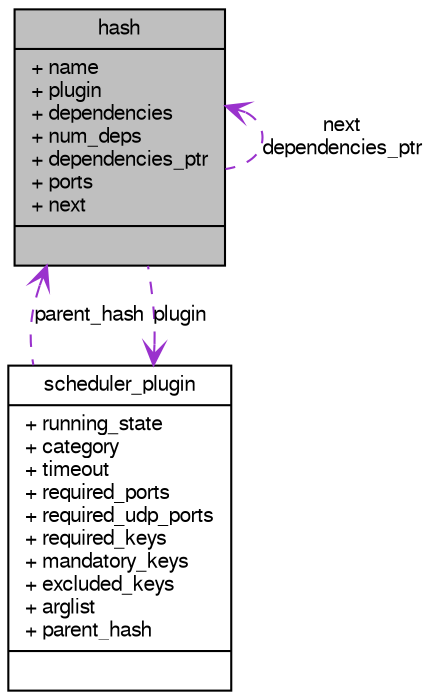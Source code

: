 digraph G
{
  bgcolor="transparent";
  edge [fontname="FreeSans",fontsize="10",labelfontname="FreeSans",labelfontsize="10"];
  node [fontname="FreeSans",fontsize="10",shape=record];
  Node1 [label="{hash\n|+ name\l+ plugin\l+ dependencies\l+ num_deps\l+ dependencies_ptr\l+ ports\l+ next\l|}",height=0.2,width=0.4,color="black", fillcolor="grey75", style="filled" fontcolor="black"];
  Node2 -> Node1 [dir=back,color="darkorchid3",fontsize="10",style="dashed",label="plugin",arrowtail="open",fontname="FreeSans"];
  Node2 [label="{scheduler_plugin\n|+ running_state\l+ category\l+ timeout\l+ required_ports\l+ required_udp_ports\l+ required_keys\l+ mandatory_keys\l+ excluded_keys\l+ arglist\l+ parent_hash\l|}",height=0.2,width=0.4,color="black",URL="$structscheduler__plugin.html"];
  Node1 -> Node2 [dir=back,color="darkorchid3",fontsize="10",style="dashed",label="parent_hash",arrowtail="open",fontname="FreeSans"];
  Node1 -> Node1 [dir=back,color="darkorchid3",fontsize="10",style="dashed",label="next\ndependencies_ptr",arrowtail="open",fontname="FreeSans"];
}
